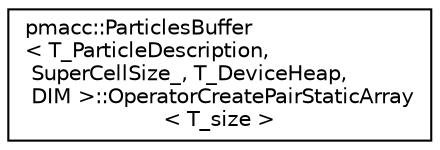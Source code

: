 digraph "Graphical Class Hierarchy"
{
 // LATEX_PDF_SIZE
  edge [fontname="Helvetica",fontsize="10",labelfontname="Helvetica",labelfontsize="10"];
  node [fontname="Helvetica",fontsize="10",shape=record];
  rankdir="LR";
  Node0 [label="pmacc::ParticlesBuffer\l\< T_ParticleDescription,\l SuperCellSize_, T_DeviceHeap,\l DIM \>::OperatorCreatePairStaticArray\l\< T_size \>",height=0.2,width=0.4,color="black", fillcolor="white", style="filled",URL="$structpmacc_1_1_particles_buffer_1_1_operator_create_pair_static_array.html",tooltip="create static array"];
}
